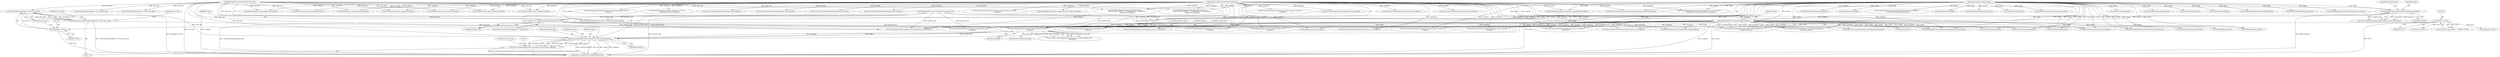digraph "0_ImageMagick_726812fa2fa7ce16bcf58f6e115f65427a1c0950_2@pointer" {
"1001420" [label="(Call,DrawDashPolygon(draw_info,primitive_info,image,exception))"];
"1001388" [label="(Call,CloneDrawInfo((ImageInfo *) NULL,draw_info))"];
"1001389" [label="(Call,(ImageInfo *) NULL)"];
"1001357" [label="(Call,(double *) NULL)"];
"1000105" [label="(MethodParameterIn,const DrawInfo *draw_info)"];
"1001409" [label="(Call,DrawPolygonPrimitive(image,clone_info,primitive_info,\n             exception))"];
"1000221" [label="(Call,AcquireAuthenticCacheView(image,exception))"];
"1000188" [label="(Call,SetImageColorspace(image,sRGBColorspace,exception))"];
"1000104" [label="(MethodParameterIn,Image *image)"];
"1000107" [label="(MethodParameterIn,ExceptionInfo *exception)"];
"1001386" [label="(Call,clone_info=CloneDrawInfo((ImageInfo *) NULL,draw_info))"];
"1001342" [label="(Call,LogPrimitiveInfo(primitive_info))"];
"1000106" [label="(MethodParameterIn,const PrimitiveInfo *primitive_info)"];
"1001418" [label="(Call,(void) DrawDashPolygon(draw_info,primitive_info,image,exception))"];
"1000711" [label="(Call,GetPixelChannels(image))"];
"1000189" [label="(Identifier,image)"];
"1000482" [label="(Call,SetImageChannelMask(image,channel_mask))"];
"1001416" [label="(Call,DestroyDrawInfo(clone_info))"];
"1000715" [label="(Call,SyncCacheViewAuthenticPixels(image_view,exception))"];
"1001407" [label="(Call,status&=DrawPolygonPrimitive(image,clone_info,primitive_info,\n             exception))"];
"1001412" [label="(Identifier,primitive_info)"];
"1000822" [label="(Call,GetCacheViewAuthenticPixels(image_view,0,y,image->columns,1,\n              exception))"];
"1000464" [label="(Call,FloodfillPaintImage(image,draw_info,&target,x,y,\n            primitive_info->method == FloodfillMethod ? MagickFalse :\n            MagickTrue,exception))"];
"1001342" [label="(Call,LogPrimitiveInfo(primitive_info))"];
"1000595" [label="(Call,GetPixelInfo(image,&pixel))"];
"1001345" [label="(Identifier,scale)"];
"1001359" [label="(Identifier,NULL)"];
"1001421" [label="(Identifier,draw_info)"];
"1000191" [label="(Identifier,exception)"];
"1000694" [label="(Call,GetPixelChannels(image))"];
"1001410" [label="(Identifier,image)"];
"1001629" [label="(MethodReturn,MagickExport MagickBooleanType)"];
"1001054" [label="(Call,SetImageAlphaChannel(composite_image,OpaqueAlphaChannel,\n          exception))"];
"1000852" [label="(Call,GetFillColor(draw_info,x,y,&pixel,exception))"];
"1001072" [label="(Call,SetGeometry(image,&geometry))"];
"1000912" [label="(Call,ReadInlineImage(clone_info,primitive_info->text,\n          exception))"];
"1001174" [label="(Call,CompositeImage(image,composite_image,draw_info->compose,\n          MagickTrue,geometry.x,geometry.y,exception))"];
"1001552" [label="(Call,DrawPolygonPrimitive(image,draw_info,primitive_info,\n                exception))"];
"1000104" [label="(MethodParameterIn,Image *image)"];
"1001391" [label="(Identifier,NULL)"];
"1001560" [label="(Call,CloneDrawInfo((ImageInfo *) NULL,draw_info))"];
"1001423" [label="(Identifier,image)"];
"1000188" [label="(Call,SetImageColorspace(image,sRGBColorspace,exception))"];
"1001038" [label="(Call,TransformImage(&composite_image,(char *) NULL,\n            composite_geometry,exception))"];
"1000285" [label="(Call,SyncCacheViewAuthenticPixels(image_view,exception))"];
"1001387" [label="(Identifier,clone_info)"];
"1001581" [label="(Call,DrawPolygonPrimitive(image,clone_info,primitive_info,\n             exception))"];
"1001389" [label="(Call,(ImageInfo *) NULL)"];
"1001425" [label="(ControlStructure,break;)"];
"1001165" [label="(Call,DrawAffineImage(image,composite_image,&affine,exception))"];
"1000780" [label="(Call,FloodfillPaintImage(image,draw_info,&target,x,y,\n            primitive_info->method == FloodfillMethod ? MagickFalse :\n            MagickTrue,exception))"];
"1000354" [label="(Call,GetPixelInfoPixel(image,q,&pixel))"];
"1000255" [label="(Call,GetCacheViewAuthenticPixels(image_view,x,y,1,1,exception))"];
"1001264" [label="(Call,SyncCacheViewAuthenticPixels(image_view,exception))"];
"1001458" [label="(Call,(Image *) NULL)"];
"1000389" [label="(Call,GetPixelChannels(image))"];
"1000581" [label="(Call,GetCacheViewAuthenticPixels(image_view,x,y,1,1,exception))"];
"1001357" [label="(Call,(double *) NULL)"];
"1000370" [label="(Call,GetPixelChannels(image))"];
"1000459" [label="(Call,SetImageChannelMask(image,AlphaChannel))"];
"1000222" [label="(Identifier,image)"];
"1001424" [label="(Identifier,exception)"];
"1000697" [label="(Call,GetFillColor(draw_info,x,y,&pixel,exception))"];
"1000730" [label="(Call,GetOneVirtualPixelInfo(image,TileVirtualPixelMethod,x,y,\n            &target,exception))"];
"1001121" [label="(Call,ParseGravityGeometry(image,composite_geometry,&geometry,exception))"];
"1001411" [label="(Identifier,clone_info)"];
"1000393" [label="(Call,SyncCacheViewAuthenticPixels(image_view,exception))"];
"1001343" [label="(Identifier,primitive_info)"];
"1000613" [label="(Call,SyncCacheViewAuthenticPixels(image_view,exception))"];
"1000373" [label="(Call,GetFillColor(draw_info,x,y,&pixel,exception))"];
"1000105" [label="(MethodParameterIn,const DrawInfo *draw_info)"];
"1000932" [label="(Call,ReadImage(clone_info,exception))"];
"1000324" [label="(Call,GetCacheViewAuthenticPixels(image_view,0,y,image->columns,1,\n              exception))"];
"1001418" [label="(Call,(void) DrawDashPolygon(draw_info,primitive_info,image,exception))"];
"1000859" [label="(Call,SetPixelViaPixelInfo(image,&pixel,q))"];
"1000507" [label="(Call,GetCacheViewAuthenticPixels(image_view,0,y,image->columns,1,\n              exception))"];
"1000106" [label="(MethodParameterIn,const PrimitiveInfo *primitive_info)"];
"1000221" [label="(Call,AcquireAuthenticCacheView(image,exception))"];
"1000537" [label="(Call,GetFillColor(draw_info,x,y,&pixel,exception))"];
"1000599" [label="(Call,GetFillColor(draw_info,x,y,&pixel,exception))"];
"1001066" [label="(Call,SetImageAlpha(composite_image,draw_info->alpha,exception))"];
"1000380" [label="(Call,SetPixelAlpha(image,ClampToQuantum(pixel.alpha),q))"];
"1001225" [label="(Call,GetCacheViewAuthenticPixels(image_view,x,y,1,1,exception))"];
"1000276" [label="(Call,SetPixelAlpha(image,ClampToQuantum(pixel.alpha),q))"];
"1000190" [label="(Identifier,sRGBColorspace)"];
"1000186" [label="(Call,(void) SetImageColorspace(image,sRGBColorspace,exception))"];
"1001392" [label="(Identifier,draw_info)"];
"1001388" [label="(Call,CloneDrawInfo((ImageInfo *) NULL,draw_info))"];
"1000704" [label="(Call,SetPixelViaPixelInfo(image,&pixel,q))"];
"1000239" [label="(Call,SetImageAlphaChannel(image,OpaqueAlphaChannel,exception))"];
"1001422" [label="(Identifier,primitive_info)"];
"1000107" [label="(MethodParameterIn,ExceptionInfo *exception)"];
"1000866" [label="(Call,GetPixelChannels(image))"];
"1000296" [label="(Call,GetOneCacheViewVirtualPixelInfo(image_view,x,y,&target,\n            exception))"];
"1001413" [label="(Identifier,exception)"];
"1001353" [label="(Call,draw_info->dash_pattern != (double *) NULL)"];
"1000624" [label="(Call,GetOneCacheViewVirtualPixelInfo(image_view,x,y,&target,\n            exception))"];
"1001324" [label="(Call,AnnotateImage(image,clone_info,exception))"];
"1001420" [label="(Call,DrawDashPolygon(draw_info,primitive_info,image,exception))"];
"1001600" [label="(Call,DrawPolygonPrimitive(image,draw_info,primitive_info,exception))"];
"1000648" [label="(Call,GetCacheViewAuthenticPixels(image_view,0,y,image->columns,1,\n              exception))"];
"1001239" [label="(Call,GetFillColor(draw_info,x,y,&fill_color,exception))"];
"1000219" [label="(Call,image_view=AcquireAuthenticCacheView(image,exception))"];
"1001246" [label="(Call,CompositePixelOver(image,&fill_color,(double) fill_color.alpha,q,\n        (double) GetPixelAlpha(image,q),q))"];
"1001409" [label="(Call,DrawPolygonPrimitive(image,clone_info,primitive_info,\n             exception))"];
"1000223" [label="(Identifier,exception)"];
"1000303" [label="(Call,GetPixelInfo(image,&pixel))"];
"1000557" [label="(Call,SyncCacheViewAuthenticPixels(image_view,exception))"];
"1000553" [label="(Call,GetPixelChannels(image))"];
"1001592" [label="(Call,DrawStrokePolygon(image,draw_info,primitive_info,exception))"];
"1001385" [label="(Block,)"];
"1000269" [label="(Call,GetFillColor(draw_info,x,y,&pixel,exception))"];
"1001395" [label="(Identifier,clone_info)"];
"1001338" [label="(ControlStructure,if (IsEventLogging() != MagickFalse))"];
"1001386" [label="(Call,clone_info=CloneDrawInfo((ImageInfo *) NULL,draw_info))"];
"1000544" [label="(Call,SetPixelAlpha(image,ClampToQuantum(pixel.alpha),q))"];
"1000606" [label="(Call,SetPixelViaPixelInfo(image,&pixel,q))"];
"1000801" [label="(Call,GetPixelInfo(image,&pixel))"];
"1001561" [label="(Call,(ImageInfo *) NULL)"];
"1000678" [label="(Call,GetPixelInfoPixel(image,q,&pixel))"];
"1001258" [label="(Call,GetPixelAlpha(image,q))"];
"1001283" [label="(Call,CloneDrawInfo((ImageInfo *) NULL,draw_info))"];
"1000409" [label="(Call,GetOneVirtualPixelInfo(image,TileVirtualPixelMethod,x,y,\n            &target,exception))"];
"1000870" [label="(Call,SyncCacheViewAuthenticPixels(image_view,exception))"];
"1001420" -> "1001418"  [label="AST: "];
"1001420" -> "1001424"  [label="CFG: "];
"1001421" -> "1001420"  [label="AST: "];
"1001422" -> "1001420"  [label="AST: "];
"1001423" -> "1001420"  [label="AST: "];
"1001424" -> "1001420"  [label="AST: "];
"1001418" -> "1001420"  [label="CFG: "];
"1001420" -> "1001629"  [label="DDG: primitive_info"];
"1001420" -> "1001629"  [label="DDG: draw_info"];
"1001420" -> "1001629"  [label="DDG: image"];
"1001420" -> "1001629"  [label="DDG: exception"];
"1001420" -> "1001418"  [label="DDG: draw_info"];
"1001420" -> "1001418"  [label="DDG: primitive_info"];
"1001420" -> "1001418"  [label="DDG: image"];
"1001420" -> "1001418"  [label="DDG: exception"];
"1001388" -> "1001420"  [label="DDG: draw_info"];
"1000105" -> "1001420"  [label="DDG: draw_info"];
"1001409" -> "1001420"  [label="DDG: primitive_info"];
"1001409" -> "1001420"  [label="DDG: image"];
"1001409" -> "1001420"  [label="DDG: exception"];
"1000106" -> "1001420"  [label="DDG: primitive_info"];
"1000104" -> "1001420"  [label="DDG: image"];
"1000107" -> "1001420"  [label="DDG: exception"];
"1001388" -> "1001386"  [label="AST: "];
"1001388" -> "1001392"  [label="CFG: "];
"1001389" -> "1001388"  [label="AST: "];
"1001392" -> "1001388"  [label="AST: "];
"1001386" -> "1001388"  [label="CFG: "];
"1001388" -> "1001629"  [label="DDG: (ImageInfo *) NULL"];
"1001388" -> "1001386"  [label="DDG: (ImageInfo *) NULL"];
"1001388" -> "1001386"  [label="DDG: draw_info"];
"1001389" -> "1001388"  [label="DDG: NULL"];
"1000105" -> "1001388"  [label="DDG: draw_info"];
"1001389" -> "1001391"  [label="CFG: "];
"1001390" -> "1001389"  [label="AST: "];
"1001391" -> "1001389"  [label="AST: "];
"1001392" -> "1001389"  [label="CFG: "];
"1001389" -> "1001629"  [label="DDG: NULL"];
"1001357" -> "1001389"  [label="DDG: NULL"];
"1001357" -> "1001353"  [label="AST: "];
"1001357" -> "1001359"  [label="CFG: "];
"1001358" -> "1001357"  [label="AST: "];
"1001359" -> "1001357"  [label="AST: "];
"1001353" -> "1001357"  [label="CFG: "];
"1001357" -> "1001629"  [label="DDG: NULL"];
"1001357" -> "1001353"  [label="DDG: NULL"];
"1001357" -> "1001458"  [label="DDG: NULL"];
"1001357" -> "1001561"  [label="DDG: NULL"];
"1000105" -> "1000103"  [label="AST: "];
"1000105" -> "1001629"  [label="DDG: draw_info"];
"1000105" -> "1000269"  [label="DDG: draw_info"];
"1000105" -> "1000373"  [label="DDG: draw_info"];
"1000105" -> "1000464"  [label="DDG: draw_info"];
"1000105" -> "1000537"  [label="DDG: draw_info"];
"1000105" -> "1000599"  [label="DDG: draw_info"];
"1000105" -> "1000697"  [label="DDG: draw_info"];
"1000105" -> "1000780"  [label="DDG: draw_info"];
"1000105" -> "1000852"  [label="DDG: draw_info"];
"1000105" -> "1001239"  [label="DDG: draw_info"];
"1000105" -> "1001283"  [label="DDG: draw_info"];
"1000105" -> "1001552"  [label="DDG: draw_info"];
"1000105" -> "1001560"  [label="DDG: draw_info"];
"1000105" -> "1001592"  [label="DDG: draw_info"];
"1000105" -> "1001600"  [label="DDG: draw_info"];
"1001409" -> "1001407"  [label="AST: "];
"1001409" -> "1001413"  [label="CFG: "];
"1001410" -> "1001409"  [label="AST: "];
"1001411" -> "1001409"  [label="AST: "];
"1001412" -> "1001409"  [label="AST: "];
"1001413" -> "1001409"  [label="AST: "];
"1001407" -> "1001409"  [label="CFG: "];
"1001409" -> "1001407"  [label="DDG: image"];
"1001409" -> "1001407"  [label="DDG: clone_info"];
"1001409" -> "1001407"  [label="DDG: primitive_info"];
"1001409" -> "1001407"  [label="DDG: exception"];
"1000221" -> "1001409"  [label="DDG: image"];
"1000221" -> "1001409"  [label="DDG: exception"];
"1000104" -> "1001409"  [label="DDG: image"];
"1001386" -> "1001409"  [label="DDG: clone_info"];
"1001342" -> "1001409"  [label="DDG: primitive_info"];
"1000106" -> "1001409"  [label="DDG: primitive_info"];
"1000107" -> "1001409"  [label="DDG: exception"];
"1001409" -> "1001416"  [label="DDG: clone_info"];
"1000221" -> "1000219"  [label="AST: "];
"1000221" -> "1000223"  [label="CFG: "];
"1000222" -> "1000221"  [label="AST: "];
"1000223" -> "1000221"  [label="AST: "];
"1000219" -> "1000221"  [label="CFG: "];
"1000221" -> "1001629"  [label="DDG: exception"];
"1000221" -> "1001629"  [label="DDG: image"];
"1000221" -> "1000219"  [label="DDG: image"];
"1000221" -> "1000219"  [label="DDG: exception"];
"1000188" -> "1000221"  [label="DDG: image"];
"1000188" -> "1000221"  [label="DDG: exception"];
"1000104" -> "1000221"  [label="DDG: image"];
"1000107" -> "1000221"  [label="DDG: exception"];
"1000221" -> "1000239"  [label="DDG: image"];
"1000221" -> "1000239"  [label="DDG: exception"];
"1000221" -> "1000255"  [label="DDG: exception"];
"1000221" -> "1000276"  [label="DDG: image"];
"1000221" -> "1000296"  [label="DDG: exception"];
"1000221" -> "1000303"  [label="DDG: image"];
"1000221" -> "1000409"  [label="DDG: image"];
"1000221" -> "1000409"  [label="DDG: exception"];
"1000221" -> "1000507"  [label="DDG: exception"];
"1000221" -> "1000544"  [label="DDG: image"];
"1000221" -> "1000581"  [label="DDG: exception"];
"1000221" -> "1000595"  [label="DDG: image"];
"1000221" -> "1000624"  [label="DDG: exception"];
"1000221" -> "1000678"  [label="DDG: image"];
"1000221" -> "1000730"  [label="DDG: image"];
"1000221" -> "1000730"  [label="DDG: exception"];
"1000221" -> "1000801"  [label="DDG: image"];
"1000221" -> "1000822"  [label="DDG: exception"];
"1000221" -> "1000912"  [label="DDG: exception"];
"1000221" -> "1000932"  [label="DDG: exception"];
"1000221" -> "1001072"  [label="DDG: image"];
"1000221" -> "1001225"  [label="DDG: exception"];
"1000221" -> "1001258"  [label="DDG: image"];
"1000221" -> "1001324"  [label="DDG: image"];
"1000221" -> "1001324"  [label="DDG: exception"];
"1000221" -> "1001552"  [label="DDG: image"];
"1000221" -> "1001552"  [label="DDG: exception"];
"1000221" -> "1001581"  [label="DDG: image"];
"1000221" -> "1001581"  [label="DDG: exception"];
"1000221" -> "1001600"  [label="DDG: image"];
"1000221" -> "1001600"  [label="DDG: exception"];
"1000188" -> "1000186"  [label="AST: "];
"1000188" -> "1000191"  [label="CFG: "];
"1000189" -> "1000188"  [label="AST: "];
"1000190" -> "1000188"  [label="AST: "];
"1000191" -> "1000188"  [label="AST: "];
"1000186" -> "1000188"  [label="CFG: "];
"1000188" -> "1001629"  [label="DDG: sRGBColorspace"];
"1000188" -> "1000186"  [label="DDG: image"];
"1000188" -> "1000186"  [label="DDG: sRGBColorspace"];
"1000188" -> "1000186"  [label="DDG: exception"];
"1000104" -> "1000188"  [label="DDG: image"];
"1000107" -> "1000188"  [label="DDG: exception"];
"1000104" -> "1000103"  [label="AST: "];
"1000104" -> "1001629"  [label="DDG: image"];
"1000104" -> "1000239"  [label="DDG: image"];
"1000104" -> "1000276"  [label="DDG: image"];
"1000104" -> "1000303"  [label="DDG: image"];
"1000104" -> "1000354"  [label="DDG: image"];
"1000104" -> "1000370"  [label="DDG: image"];
"1000104" -> "1000380"  [label="DDG: image"];
"1000104" -> "1000389"  [label="DDG: image"];
"1000104" -> "1000409"  [label="DDG: image"];
"1000104" -> "1000459"  [label="DDG: image"];
"1000104" -> "1000464"  [label="DDG: image"];
"1000104" -> "1000482"  [label="DDG: image"];
"1000104" -> "1000544"  [label="DDG: image"];
"1000104" -> "1000553"  [label="DDG: image"];
"1000104" -> "1000595"  [label="DDG: image"];
"1000104" -> "1000606"  [label="DDG: image"];
"1000104" -> "1000678"  [label="DDG: image"];
"1000104" -> "1000694"  [label="DDG: image"];
"1000104" -> "1000704"  [label="DDG: image"];
"1000104" -> "1000711"  [label="DDG: image"];
"1000104" -> "1000730"  [label="DDG: image"];
"1000104" -> "1000780"  [label="DDG: image"];
"1000104" -> "1000801"  [label="DDG: image"];
"1000104" -> "1000859"  [label="DDG: image"];
"1000104" -> "1000866"  [label="DDG: image"];
"1000104" -> "1001072"  [label="DDG: image"];
"1000104" -> "1001121"  [label="DDG: image"];
"1000104" -> "1001165"  [label="DDG: image"];
"1000104" -> "1001174"  [label="DDG: image"];
"1000104" -> "1001246"  [label="DDG: image"];
"1000104" -> "1001258"  [label="DDG: image"];
"1000104" -> "1001324"  [label="DDG: image"];
"1000104" -> "1001552"  [label="DDG: image"];
"1000104" -> "1001581"  [label="DDG: image"];
"1000104" -> "1001592"  [label="DDG: image"];
"1000104" -> "1001600"  [label="DDG: image"];
"1000107" -> "1000103"  [label="AST: "];
"1000107" -> "1001629"  [label="DDG: exception"];
"1000107" -> "1000239"  [label="DDG: exception"];
"1000107" -> "1000255"  [label="DDG: exception"];
"1000107" -> "1000269"  [label="DDG: exception"];
"1000107" -> "1000285"  [label="DDG: exception"];
"1000107" -> "1000296"  [label="DDG: exception"];
"1000107" -> "1000324"  [label="DDG: exception"];
"1000107" -> "1000373"  [label="DDG: exception"];
"1000107" -> "1000393"  [label="DDG: exception"];
"1000107" -> "1000409"  [label="DDG: exception"];
"1000107" -> "1000464"  [label="DDG: exception"];
"1000107" -> "1000507"  [label="DDG: exception"];
"1000107" -> "1000537"  [label="DDG: exception"];
"1000107" -> "1000557"  [label="DDG: exception"];
"1000107" -> "1000581"  [label="DDG: exception"];
"1000107" -> "1000599"  [label="DDG: exception"];
"1000107" -> "1000613"  [label="DDG: exception"];
"1000107" -> "1000624"  [label="DDG: exception"];
"1000107" -> "1000648"  [label="DDG: exception"];
"1000107" -> "1000697"  [label="DDG: exception"];
"1000107" -> "1000715"  [label="DDG: exception"];
"1000107" -> "1000730"  [label="DDG: exception"];
"1000107" -> "1000780"  [label="DDG: exception"];
"1000107" -> "1000822"  [label="DDG: exception"];
"1000107" -> "1000852"  [label="DDG: exception"];
"1000107" -> "1000870"  [label="DDG: exception"];
"1000107" -> "1000912"  [label="DDG: exception"];
"1000107" -> "1000932"  [label="DDG: exception"];
"1000107" -> "1001038"  [label="DDG: exception"];
"1000107" -> "1001054"  [label="DDG: exception"];
"1000107" -> "1001066"  [label="DDG: exception"];
"1000107" -> "1001121"  [label="DDG: exception"];
"1000107" -> "1001165"  [label="DDG: exception"];
"1000107" -> "1001174"  [label="DDG: exception"];
"1000107" -> "1001225"  [label="DDG: exception"];
"1000107" -> "1001239"  [label="DDG: exception"];
"1000107" -> "1001264"  [label="DDG: exception"];
"1000107" -> "1001324"  [label="DDG: exception"];
"1000107" -> "1001552"  [label="DDG: exception"];
"1000107" -> "1001581"  [label="DDG: exception"];
"1000107" -> "1001592"  [label="DDG: exception"];
"1000107" -> "1001600"  [label="DDG: exception"];
"1001386" -> "1001385"  [label="AST: "];
"1001387" -> "1001386"  [label="AST: "];
"1001395" -> "1001386"  [label="CFG: "];
"1001386" -> "1001629"  [label="DDG: CloneDrawInfo((ImageInfo *) NULL,draw_info)"];
"1001342" -> "1001338"  [label="AST: "];
"1001342" -> "1001343"  [label="CFG: "];
"1001343" -> "1001342"  [label="AST: "];
"1001345" -> "1001342"  [label="CFG: "];
"1001342" -> "1001629"  [label="DDG: LogPrimitiveInfo(primitive_info)"];
"1000106" -> "1001342"  [label="DDG: primitive_info"];
"1001342" -> "1001552"  [label="DDG: primitive_info"];
"1001342" -> "1001581"  [label="DDG: primitive_info"];
"1001342" -> "1001600"  [label="DDG: primitive_info"];
"1000106" -> "1000103"  [label="AST: "];
"1000106" -> "1001629"  [label="DDG: primitive_info"];
"1000106" -> "1001552"  [label="DDG: primitive_info"];
"1000106" -> "1001581"  [label="DDG: primitive_info"];
"1000106" -> "1001592"  [label="DDG: primitive_info"];
"1000106" -> "1001600"  [label="DDG: primitive_info"];
"1001418" -> "1001385"  [label="AST: "];
"1001419" -> "1001418"  [label="AST: "];
"1001425" -> "1001418"  [label="CFG: "];
"1001418" -> "1001629"  [label="DDG: (void) DrawDashPolygon(draw_info,primitive_info,image,exception)"];
"1001418" -> "1001629"  [label="DDG: DrawDashPolygon(draw_info,primitive_info,image,exception)"];
}
